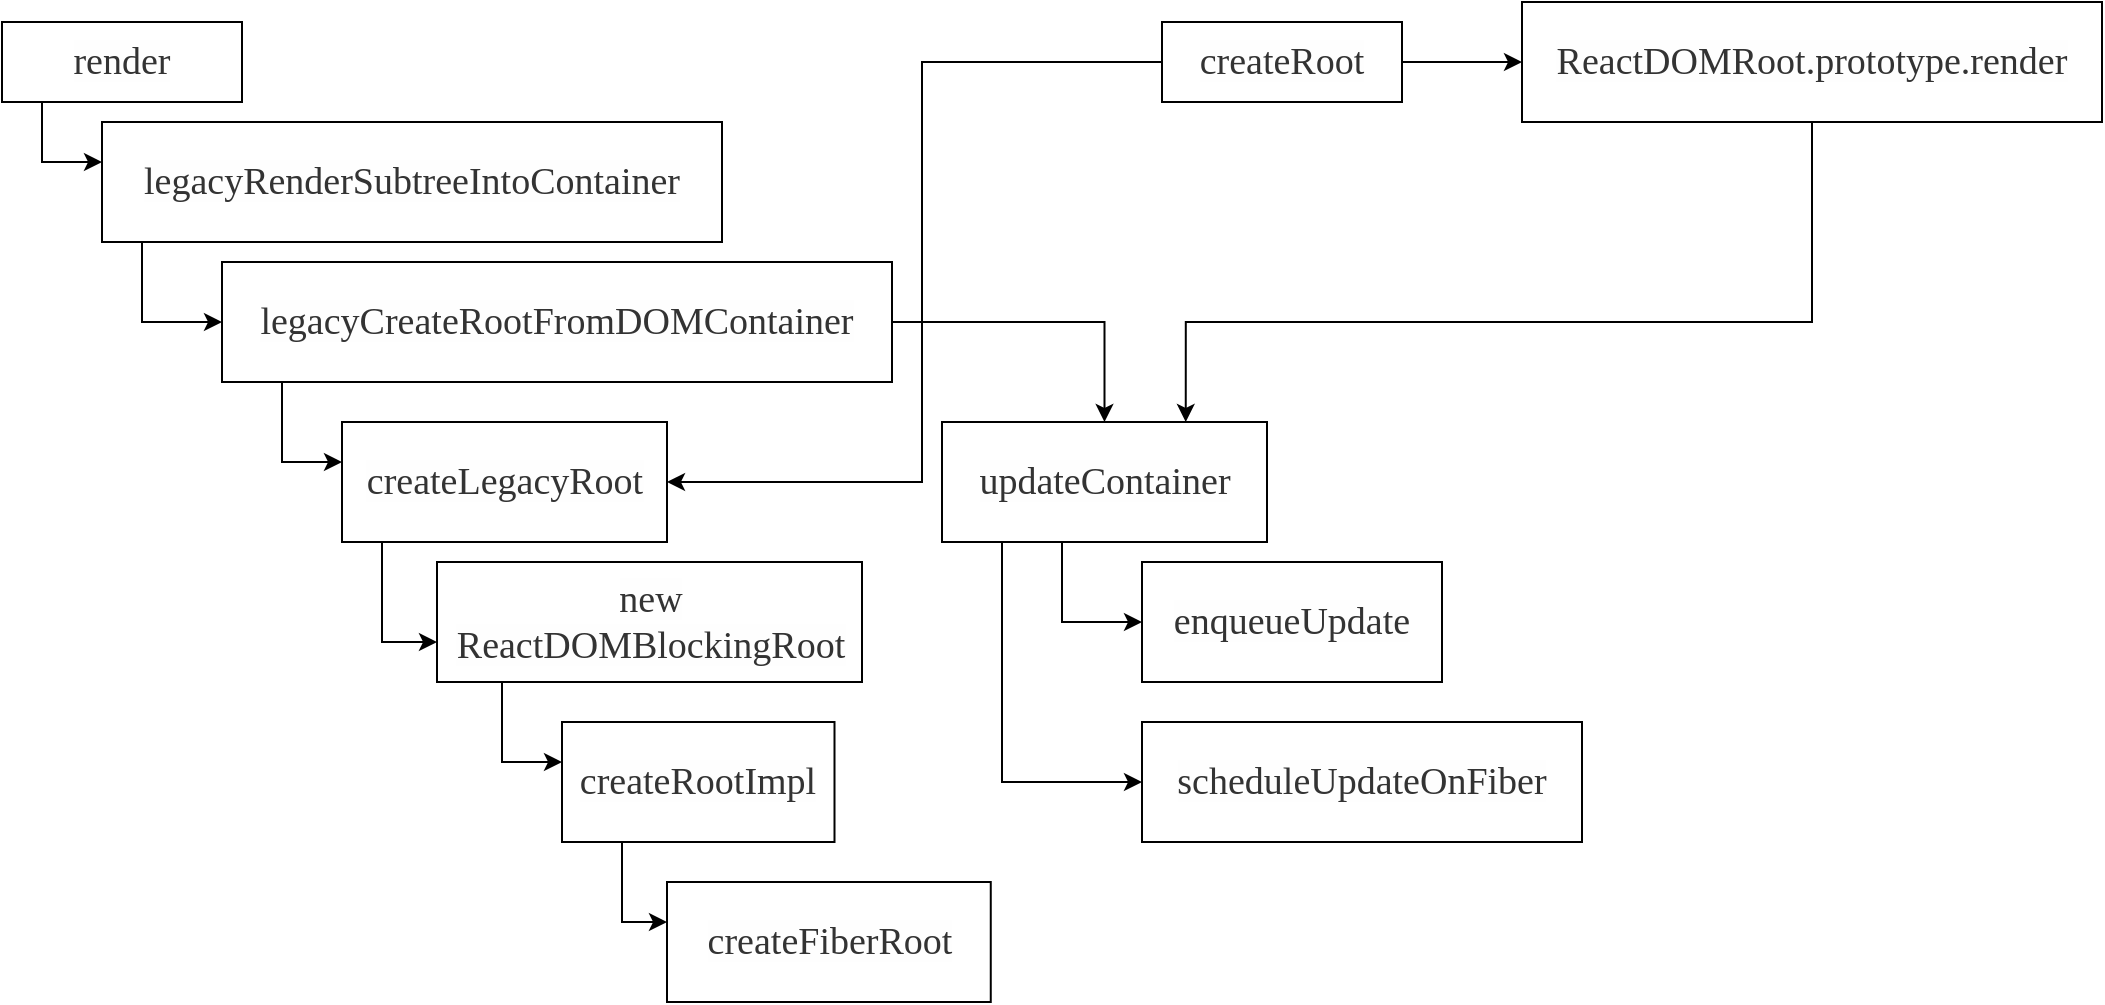 <mxfile version="14.0.1" type="github"><diagram id="T-0TTRabOmarUsiCqBks" name="Page-1"><mxGraphModel dx="1426" dy="803" grid="1" gridSize="10" guides="1" tooltips="1" connect="1" arrows="1" fold="1" page="1" pageScale="1" pageWidth="827" pageHeight="1169" math="0" shadow="0"><root><mxCell id="0"/><mxCell id="1" parent="0"/><mxCell id="knxrKgOrFJBOttm7FoQy-13" value="" style="edgeStyle=orthogonalEdgeStyle;rounded=0;orthogonalLoop=1;jettySize=auto;html=1;" edge="1" parent="1" source="knxrKgOrFJBOttm7FoQy-11" target="knxrKgOrFJBOttm7FoQy-12"><mxGeometry relative="1" as="geometry"><Array as="points"><mxPoint x="40" y="90"/></Array></mxGeometry></mxCell><mxCell id="knxrKgOrFJBOttm7FoQy-11" value="&lt;span style=&quot;color: rgb(51 , 51 , 51) ; font-family: &amp;#34;vollkorn&amp;#34; , &amp;#34;palatino&amp;#34; , &amp;#34;times&amp;#34; ; font-size: 19px ; text-align: justify ; background-color: rgb(254 , 254 , 254)&quot;&gt;render&lt;/span&gt;" style="rounded=0;whiteSpace=wrap;html=1;" vertex="1" parent="1"><mxGeometry x="20" y="20" width="120" height="40" as="geometry"/></mxCell><mxCell id="knxrKgOrFJBOttm7FoQy-15" value="" style="edgeStyle=orthogonalEdgeStyle;rounded=0;orthogonalLoop=1;jettySize=auto;html=1;" edge="1" parent="1" source="knxrKgOrFJBOttm7FoQy-12" target="knxrKgOrFJBOttm7FoQy-14"><mxGeometry relative="1" as="geometry"><Array as="points"><mxPoint x="90" y="170"/><mxPoint x="333" y="170"/></Array></mxGeometry></mxCell><mxCell id="knxrKgOrFJBOttm7FoQy-12" value="&lt;span style=&quot;color: rgb(51 , 51 , 51) ; font-family: &amp;#34;vollkorn&amp;#34; , &amp;#34;palatino&amp;#34; , &amp;#34;times&amp;#34; ; font-size: 19px ; text-align: justify ; background-color: rgb(254 , 254 , 254)&quot;&gt;legacyRenderSubtreeIntoContainer&lt;/span&gt;" style="whiteSpace=wrap;html=1;rounded=0;" vertex="1" parent="1"><mxGeometry x="70" y="70" width="310" height="60" as="geometry"/></mxCell><mxCell id="knxrKgOrFJBOttm7FoQy-17" value="" style="edgeStyle=orthogonalEdgeStyle;rounded=0;orthogonalLoop=1;jettySize=auto;html=1;" edge="1" parent="1" source="knxrKgOrFJBOttm7FoQy-14" target="knxrKgOrFJBOttm7FoQy-16"><mxGeometry relative="1" as="geometry"><Array as="points"><mxPoint x="160" y="240"/><mxPoint x="319" y="240"/></Array></mxGeometry></mxCell><mxCell id="knxrKgOrFJBOttm7FoQy-26" value="" style="edgeStyle=orthogonalEdgeStyle;rounded=0;orthogonalLoop=1;jettySize=auto;html=1;" edge="1" parent="1" source="knxrKgOrFJBOttm7FoQy-14" target="knxrKgOrFJBOttm7FoQy-25"><mxGeometry relative="1" as="geometry"/></mxCell><mxCell id="knxrKgOrFJBOttm7FoQy-14" value="&lt;span style=&quot;color: rgb(51 , 51 , 51) ; font-family: &amp;#34;vollkorn&amp;#34; , &amp;#34;palatino&amp;#34; , &amp;#34;times&amp;#34; ; font-size: 19px ; text-align: justify ; background-color: rgb(254 , 254 , 254)&quot;&gt;legacyCreateRootFromDOMContainer&lt;/span&gt;" style="whiteSpace=wrap;html=1;rounded=0;" vertex="1" parent="1"><mxGeometry x="130" y="140" width="335" height="60" as="geometry"/></mxCell><mxCell id="knxrKgOrFJBOttm7FoQy-19" value="" style="edgeStyle=orthogonalEdgeStyle;rounded=0;orthogonalLoop=1;jettySize=auto;html=1;" edge="1" parent="1" source="knxrKgOrFJBOttm7FoQy-16" target="knxrKgOrFJBOttm7FoQy-18"><mxGeometry relative="1" as="geometry"><Array as="points"><mxPoint x="210" y="330"/></Array></mxGeometry></mxCell><mxCell id="knxrKgOrFJBOttm7FoQy-16" value="&lt;span style=&quot;color: rgb(51 , 51 , 51) ; font-family: &amp;#34;vollkorn&amp;#34; , &amp;#34;palatino&amp;#34; , &amp;#34;times&amp;#34; ; font-size: 19px ; text-align: justify ; background-color: rgb(254 , 254 , 254)&quot;&gt;createLegacyRoot&lt;/span&gt;" style="whiteSpace=wrap;html=1;rounded=0;" vertex="1" parent="1"><mxGeometry x="190" y="220" width="162.5" height="60" as="geometry"/></mxCell><mxCell id="knxrKgOrFJBOttm7FoQy-21" value="" style="edgeStyle=orthogonalEdgeStyle;rounded=0;orthogonalLoop=1;jettySize=auto;html=1;" edge="1" parent="1" source="knxrKgOrFJBOttm7FoQy-18" target="knxrKgOrFJBOttm7FoQy-20"><mxGeometry relative="1" as="geometry"><Array as="points"><mxPoint x="270" y="390"/><mxPoint x="352" y="390"/></Array></mxGeometry></mxCell><mxCell id="knxrKgOrFJBOttm7FoQy-18" value="&lt;span style=&quot;color: rgb(51 , 51 , 51) ; font-family: &amp;#34;vollkorn&amp;#34; , &amp;#34;palatino&amp;#34; , &amp;#34;times&amp;#34; ; font-size: 19px ; text-align: justify ; background-color: rgb(254 , 254 , 254)&quot;&gt;new ReactDOMBlockingRoot&lt;/span&gt;" style="whiteSpace=wrap;html=1;rounded=0;" vertex="1" parent="1"><mxGeometry x="237.5" y="290" width="212.5" height="60" as="geometry"/></mxCell><mxCell id="knxrKgOrFJBOttm7FoQy-23" value="" style="edgeStyle=orthogonalEdgeStyle;rounded=0;orthogonalLoop=1;jettySize=auto;html=1;" edge="1" parent="1" source="knxrKgOrFJBOttm7FoQy-20" target="knxrKgOrFJBOttm7FoQy-22"><mxGeometry relative="1" as="geometry"><Array as="points"><mxPoint x="330" y="470"/><mxPoint x="389" y="470"/></Array></mxGeometry></mxCell><mxCell id="knxrKgOrFJBOttm7FoQy-20" value="&lt;span style=&quot;color: rgb(51, 51, 51); font-family: vollkorn, palatino, times; font-size: 19px; font-style: normal; font-weight: normal; letter-spacing: normal; text-align: justify; text-indent: 0px; text-transform: none; word-spacing: 0px; background-color: rgb(254, 254, 254); text-decoration: none; display: inline; float: none;&quot;&gt;createRootImpl&lt;/span&gt;" style="whiteSpace=wrap;html=1;rounded=0;" vertex="1" parent="1"><mxGeometry x="300" y="370" width="136.25" height="60" as="geometry"/></mxCell><mxCell id="knxrKgOrFJBOttm7FoQy-22" value="&lt;span style=&quot;color: rgb(51 , 51 , 51) ; font-family: &amp;#34;vollkorn&amp;#34; , &amp;#34;palatino&amp;#34; , &amp;#34;times&amp;#34; ; font-size: 19px ; text-align: justify ; background-color: rgb(254 , 254 , 254)&quot;&gt;createFiberRoot&lt;/span&gt;" style="whiteSpace=wrap;html=1;rounded=0;" vertex="1" parent="1"><mxGeometry x="352.5" y="450" width="161.88" height="60" as="geometry"/></mxCell><mxCell id="knxrKgOrFJBOttm7FoQy-28" value="" style="edgeStyle=orthogonalEdgeStyle;rounded=0;orthogonalLoop=1;jettySize=auto;html=1;" edge="1" parent="1" source="knxrKgOrFJBOttm7FoQy-25" target="knxrKgOrFJBOttm7FoQy-27"><mxGeometry relative="1" as="geometry"><Array as="points"><mxPoint x="550" y="320"/></Array></mxGeometry></mxCell><mxCell id="knxrKgOrFJBOttm7FoQy-33" value="" style="edgeStyle=orthogonalEdgeStyle;rounded=0;orthogonalLoop=1;jettySize=auto;html=1;" edge="1" parent="1" source="knxrKgOrFJBOttm7FoQy-25" target="knxrKgOrFJBOttm7FoQy-32"><mxGeometry relative="1" as="geometry"><Array as="points"><mxPoint x="520" y="400"/></Array></mxGeometry></mxCell><mxCell id="knxrKgOrFJBOttm7FoQy-25" value="&lt;span style=&quot;color: rgb(51, 51, 51); font-family: vollkorn, palatino, times; font-size: 19px; font-style: normal; font-weight: normal; letter-spacing: normal; text-align: justify; text-indent: 0px; text-transform: none; word-spacing: 0px; background-color: rgb(254, 254, 254); text-decoration: none; display: inline; float: none;&quot;&gt;updateContainer&lt;/span&gt;" style="whiteSpace=wrap;html=1;rounded=0;" vertex="1" parent="1"><mxGeometry x="490" y="220" width="162.5" height="60" as="geometry"/></mxCell><mxCell id="knxrKgOrFJBOttm7FoQy-27" value="&lt;span style=&quot;color: rgb(51 , 51 , 51) ; font-family: &amp;#34;vollkorn&amp;#34; , &amp;#34;palatino&amp;#34; , &amp;#34;times&amp;#34; ; font-size: 19px ; text-align: justify ; background-color: rgb(254 , 254 , 254)&quot;&gt;enqueueUpdate&lt;/span&gt;" style="whiteSpace=wrap;html=1;rounded=0;" vertex="1" parent="1"><mxGeometry x="590" y="290" width="150" height="60" as="geometry"/></mxCell><mxCell id="knxrKgOrFJBOttm7FoQy-36" value="" style="edgeStyle=orthogonalEdgeStyle;rounded=0;orthogonalLoop=1;jettySize=auto;html=1;" edge="1" parent="1" source="knxrKgOrFJBOttm7FoQy-30" target="knxrKgOrFJBOttm7FoQy-35"><mxGeometry relative="1" as="geometry"/></mxCell><mxCell id="knxrKgOrFJBOttm7FoQy-38" style="edgeStyle=orthogonalEdgeStyle;rounded=0;orthogonalLoop=1;jettySize=auto;html=1;" edge="1" parent="1" source="knxrKgOrFJBOttm7FoQy-30" target="knxrKgOrFJBOttm7FoQy-16"><mxGeometry relative="1" as="geometry"><mxPoint x="410" y="250" as="targetPoint"/><Array as="points"><mxPoint x="480" y="40"/><mxPoint x="480" y="250"/></Array></mxGeometry></mxCell><mxCell id="knxrKgOrFJBOttm7FoQy-30" value="&lt;span style=&quot;color: rgb(51 , 51 , 51) ; font-family: &amp;#34;vollkorn&amp;#34; , &amp;#34;palatino&amp;#34; , &amp;#34;times&amp;#34; ; font-size: 19px ; text-align: justify ; background-color: rgb(254 , 254 , 254)&quot;&gt;createRoot&lt;/span&gt;" style="rounded=0;whiteSpace=wrap;html=1;" vertex="1" parent="1"><mxGeometry x="600" y="20" width="120" height="40" as="geometry"/></mxCell><mxCell id="knxrKgOrFJBOttm7FoQy-32" value="&lt;span style=&quot;color: rgb(51 , 51 , 51) ; font-family: &amp;#34;vollkorn&amp;#34; , &amp;#34;palatino&amp;#34; , &amp;#34;times&amp;#34; ; font-size: 19px ; text-align: justify ; background-color: rgb(254 , 254 , 254)&quot;&gt;scheduleUpdateOnFiber&lt;/span&gt;" style="whiteSpace=wrap;html=1;rounded=0;" vertex="1" parent="1"><mxGeometry x="590" y="370" width="220" height="60" as="geometry"/></mxCell><mxCell id="knxrKgOrFJBOttm7FoQy-37" style="edgeStyle=orthogonalEdgeStyle;rounded=0;orthogonalLoop=1;jettySize=auto;html=1;exitX=0.5;exitY=1;exitDx=0;exitDy=0;entryX=0.75;entryY=0;entryDx=0;entryDy=0;" edge="1" parent="1" source="knxrKgOrFJBOttm7FoQy-35" target="knxrKgOrFJBOttm7FoQy-25"><mxGeometry relative="1" as="geometry"><Array as="points"><mxPoint x="925" y="170"/><mxPoint x="612" y="170"/></Array></mxGeometry></mxCell><mxCell id="knxrKgOrFJBOttm7FoQy-35" value="&lt;span style=&quot;color: rgb(51 , 51 , 51) ; font-family: &amp;#34;vollkorn&amp;#34; , &amp;#34;palatino&amp;#34; , &amp;#34;times&amp;#34; ; font-size: 19px ; text-align: justify ; background-color: rgb(254 , 254 , 254)&quot;&gt;ReactDOMRoot.prototype.render&lt;/span&gt;" style="whiteSpace=wrap;html=1;rounded=0;" vertex="1" parent="1"><mxGeometry x="780" y="10" width="290" height="60" as="geometry"/></mxCell></root></mxGraphModel></diagram></mxfile>